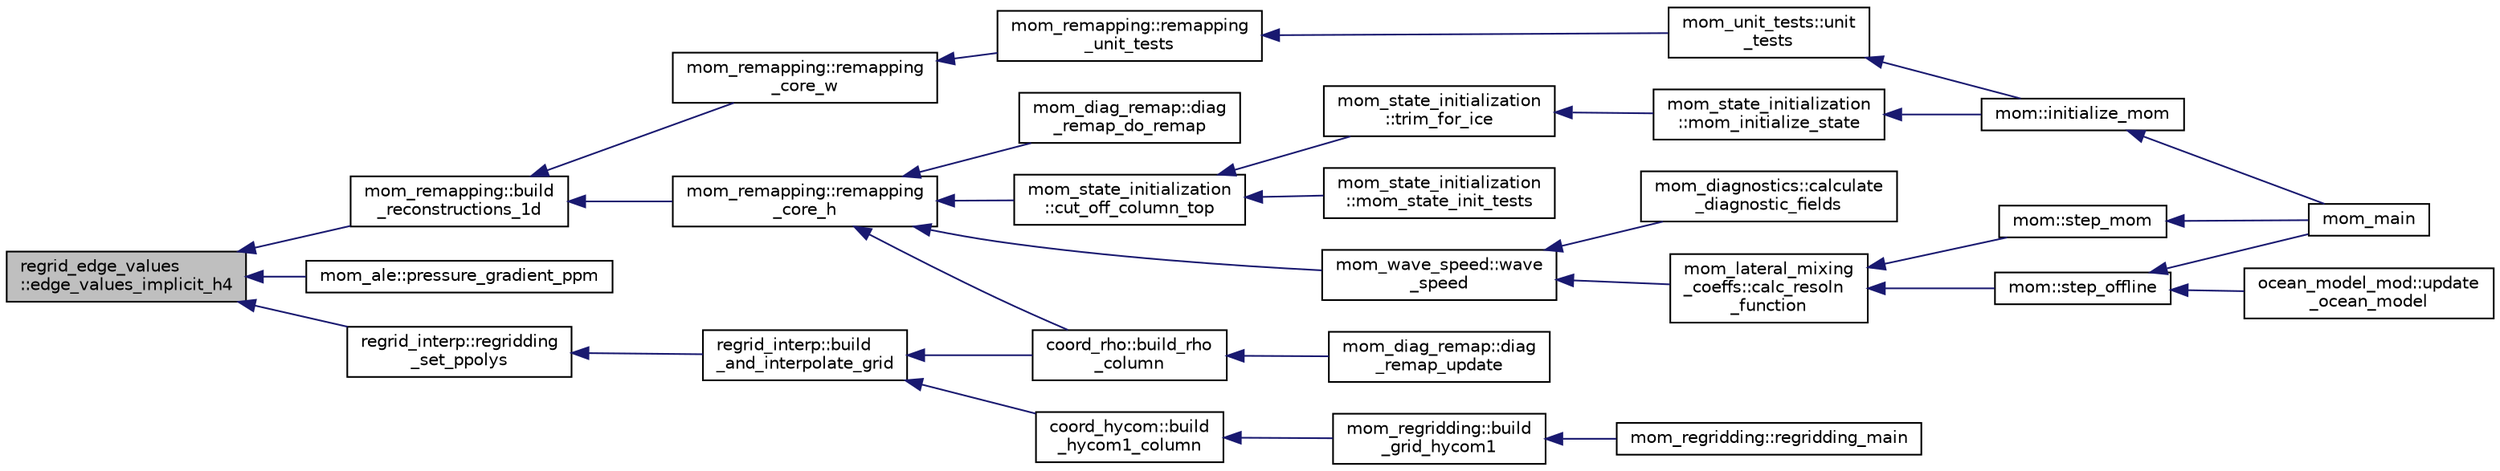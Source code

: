 digraph "regrid_edge_values::edge_values_implicit_h4"
{
 // INTERACTIVE_SVG=YES
  edge [fontname="Helvetica",fontsize="10",labelfontname="Helvetica",labelfontsize="10"];
  node [fontname="Helvetica",fontsize="10",shape=record];
  rankdir="LR";
  Node93 [label="regrid_edge_values\l::edge_values_implicit_h4",height=0.2,width=0.4,color="black", fillcolor="grey75", style="filled", fontcolor="black"];
  Node93 -> Node94 [dir="back",color="midnightblue",fontsize="10",style="solid",fontname="Helvetica"];
  Node94 [label="mom_remapping::build\l_reconstructions_1d",height=0.2,width=0.4,color="black", fillcolor="white", style="filled",URL="$namespacemom__remapping.html#a07d7276310f329f56560a1290bcb8b0a",tooltip="Creates polynomial reconstructions of u0 on the source grid h0. "];
  Node94 -> Node95 [dir="back",color="midnightblue",fontsize="10",style="solid",fontname="Helvetica"];
  Node95 [label="mom_remapping::remapping\l_core_h",height=0.2,width=0.4,color="black", fillcolor="white", style="filled",URL="$namespacemom__remapping.html#a9ed32f0c2764a3ead9311670315dc26c",tooltip="Remaps column of values u0 on grid h0 to grid h1 assuming the top edge is aligned. "];
  Node95 -> Node96 [dir="back",color="midnightblue",fontsize="10",style="solid",fontname="Helvetica"];
  Node96 [label="coord_rho::build_rho\l_column",height=0.2,width=0.4,color="black", fillcolor="white", style="filled",URL="$namespacecoord__rho.html#a6f5a56ba973e5e36820222a709614e40"];
  Node96 -> Node97 [dir="back",color="midnightblue",fontsize="10",style="solid",fontname="Helvetica"];
  Node97 [label="mom_diag_remap::diag\l_remap_update",height=0.2,width=0.4,color="black", fillcolor="white", style="filled",URL="$namespacemom__diag__remap.html#a1fb71d2982777f33bcbf183187e1819b",tooltip="Build/update target vertical grids for diagnostic remapping. "];
  Node95 -> Node98 [dir="back",color="midnightblue",fontsize="10",style="solid",fontname="Helvetica"];
  Node98 [label="mom_state_initialization\l::cut_off_column_top",height=0.2,width=0.4,color="black", fillcolor="white", style="filled",URL="$namespacemom__state__initialization.html#a71ee3c056ca59c1c3529a4ec22e09fe3",tooltip="Adjust the layer thicknesses by cutting away the top at the depth where the hydrostatic pressure matc..."];
  Node98 -> Node99 [dir="back",color="midnightblue",fontsize="10",style="solid",fontname="Helvetica"];
  Node99 [label="mom_state_initialization\l::mom_state_init_tests",height=0.2,width=0.4,color="black", fillcolor="white", style="filled",URL="$namespacemom__state__initialization.html#a5c77bf2b0ea9d28e28b661a2a42d3f88",tooltip="Run simple unit tests. "];
  Node98 -> Node100 [dir="back",color="midnightblue",fontsize="10",style="solid",fontname="Helvetica"];
  Node100 [label="mom_state_initialization\l::trim_for_ice",height=0.2,width=0.4,color="black", fillcolor="white", style="filled",URL="$namespacemom__state__initialization.html#ac29cd3c6b5de2b36b9690d800ac98a09",tooltip="Adjust the layer thicknesses by cutting away the top of each model column at the depth where the hydr..."];
  Node100 -> Node101 [dir="back",color="midnightblue",fontsize="10",style="solid",fontname="Helvetica"];
  Node101 [label="mom_state_initialization\l::mom_initialize_state",height=0.2,width=0.4,color="black", fillcolor="white", style="filled",URL="$namespacemom__state__initialization.html#af4e854627c6572332ba3fd895f169321"];
  Node101 -> Node102 [dir="back",color="midnightblue",fontsize="10",style="solid",fontname="Helvetica"];
  Node102 [label="mom::initialize_mom",height=0.2,width=0.4,color="black", fillcolor="white", style="filled",URL="$namespacemom.html#a0be2869fef30e1e0604facfe1b41555d",tooltip="This subroutine initializes MOM. "];
  Node102 -> Node103 [dir="back",color="midnightblue",fontsize="10",style="solid",fontname="Helvetica"];
  Node103 [label="mom_main",height=0.2,width=0.4,color="black", fillcolor="white", style="filled",URL="$MOM__driver_8F90.html#a08fffeb2d8e8acbf9ed4609be6d258c6"];
  Node95 -> Node104 [dir="back",color="midnightblue",fontsize="10",style="solid",fontname="Helvetica"];
  Node104 [label="mom_diag_remap::diag\l_remap_do_remap",height=0.2,width=0.4,color="black", fillcolor="white", style="filled",URL="$namespacemom__diag__remap.html#a4b76283906971bcb94e85c0ed25f4e7b",tooltip="Remap diagnostic field to alternative vertical grid. "];
  Node95 -> Node105 [dir="back",color="midnightblue",fontsize="10",style="solid",fontname="Helvetica"];
  Node105 [label="mom_wave_speed::wave\l_speed",height=0.2,width=0.4,color="black", fillcolor="white", style="filled",URL="$namespacemom__wave__speed.html#a72302e356c47c5055ba0b1a8714c772a",tooltip="Calculates the wave speed of the first baroclinic mode. "];
  Node105 -> Node106 [dir="back",color="midnightblue",fontsize="10",style="solid",fontname="Helvetica"];
  Node106 [label="mom_lateral_mixing\l_coeffs::calc_resoln\l_function",height=0.2,width=0.4,color="black", fillcolor="white", style="filled",URL="$namespacemom__lateral__mixing__coeffs.html#af206bc656869b4fc27d4d7e8a15d438e",tooltip="Calculates and stores the non-dimensional resolution functions. "];
  Node106 -> Node107 [dir="back",color="midnightblue",fontsize="10",style="solid",fontname="Helvetica"];
  Node107 [label="mom::step_mom",height=0.2,width=0.4,color="black", fillcolor="white", style="filled",URL="$namespacemom.html#a4c8332b095c6d295084089aa6b3b678a",tooltip="This subroutine orchestrates the time stepping of MOM. The adiabatic dynamics are stepped by calls to..."];
  Node107 -> Node103 [dir="back",color="midnightblue",fontsize="10",style="solid",fontname="Helvetica"];
  Node106 -> Node108 [dir="back",color="midnightblue",fontsize="10",style="solid",fontname="Helvetica"];
  Node108 [label="mom::step_offline",height=0.2,width=0.4,color="black", fillcolor="white", style="filled",URL="$namespacemom.html#ad56e17a755c7078ccea29ccbae4d5803",tooltip="step_offline is the main driver for running tracers offline in MOM6. This has been primarily develope..."];
  Node108 -> Node103 [dir="back",color="midnightblue",fontsize="10",style="solid",fontname="Helvetica"];
  Node108 -> Node109 [dir="back",color="midnightblue",fontsize="10",style="solid",fontname="Helvetica"];
  Node109 [label="ocean_model_mod::update\l_ocean_model",height=0.2,width=0.4,color="black", fillcolor="white", style="filled",URL="$namespaceocean__model__mod.html#ac9dc1795fc4799d6682f462857b42d62"];
  Node105 -> Node110 [dir="back",color="midnightblue",fontsize="10",style="solid",fontname="Helvetica"];
  Node110 [label="mom_diagnostics::calculate\l_diagnostic_fields",height=0.2,width=0.4,color="black", fillcolor="white", style="filled",URL="$namespacemom__diagnostics.html#abb6644248c28ab2e952361bfec436063",tooltip="Diagnostics not more naturally calculated elsewhere are computed here. "];
  Node94 -> Node111 [dir="back",color="midnightblue",fontsize="10",style="solid",fontname="Helvetica"];
  Node111 [label="mom_remapping::remapping\l_core_w",height=0.2,width=0.4,color="black", fillcolor="white", style="filled",URL="$namespacemom__remapping.html#a8b967872b8db2ac7d538991f7f255e56",tooltip="Remaps column of values u0 on grid h0 to implied grid h1 where the interfaces of h1 differ from those..."];
  Node111 -> Node112 [dir="back",color="midnightblue",fontsize="10",style="solid",fontname="Helvetica"];
  Node112 [label="mom_remapping::remapping\l_unit_tests",height=0.2,width=0.4,color="black", fillcolor="white", style="filled",URL="$namespacemom__remapping.html#a5849f564453d5ed76fb4feffd41eca26",tooltip="Runs unit tests on remapping functions. Should only be called from a single/root thread Returns True ..."];
  Node112 -> Node113 [dir="back",color="midnightblue",fontsize="10",style="solid",fontname="Helvetica"];
  Node113 [label="mom_unit_tests::unit\l_tests",height=0.2,width=0.4,color="black", fillcolor="white", style="filled",URL="$namespacemom__unit__tests.html#a71f3a2080872634c14a25a9411b59fe0",tooltip="Calls unit tests for other modules. Note that if a unit test returns true, a FATAL error is triggered..."];
  Node113 -> Node102 [dir="back",color="midnightblue",fontsize="10",style="solid",fontname="Helvetica"];
  Node93 -> Node114 [dir="back",color="midnightblue",fontsize="10",style="solid",fontname="Helvetica"];
  Node114 [label="mom_ale::pressure_gradient_ppm",height=0.2,width=0.4,color="black", fillcolor="white", style="filled",URL="$namespacemom__ale.html#aea1b73dedf1ae5f3db9fa0a6aa6ebaa0",tooltip="Use ppm reconstruction for pressure gradient (determine edge values) By using a PPM (limited piecewis..."];
  Node93 -> Node115 [dir="back",color="midnightblue",fontsize="10",style="solid",fontname="Helvetica"];
  Node115 [label="regrid_interp::regridding\l_set_ppolys",height=0.2,width=0.4,color="black", fillcolor="white", style="filled",URL="$namespaceregrid__interp.html#a1dfc0e2c1924dddd25b9102ec2ecf06e",tooltip="Given the set of target values and cell densities, this routine builds an interpolated profile for th..."];
  Node115 -> Node116 [dir="back",color="midnightblue",fontsize="10",style="solid",fontname="Helvetica"];
  Node116 [label="regrid_interp::build\l_and_interpolate_grid",height=0.2,width=0.4,color="black", fillcolor="white", style="filled",URL="$namespaceregrid__interp.html#a4d634eff5836d643ef27129fc934853a"];
  Node116 -> Node117 [dir="back",color="midnightblue",fontsize="10",style="solid",fontname="Helvetica"];
  Node117 [label="coord_hycom::build\l_hycom1_column",height=0.2,width=0.4,color="black", fillcolor="white", style="filled",URL="$namespacecoord__hycom.html#a863abf3f62297588e4a3065fbf9333ea",tooltip="Build a HyCOM coordinate column. "];
  Node117 -> Node118 [dir="back",color="midnightblue",fontsize="10",style="solid",fontname="Helvetica"];
  Node118 [label="mom_regridding::build\l_grid_hycom1",height=0.2,width=0.4,color="black", fillcolor="white", style="filled",URL="$namespacemom__regridding.html#ab3541b357806978862434ee19b1be774",tooltip="Builds a simple HyCOM-like grid with the deepest location of potential density interpolated from the ..."];
  Node118 -> Node119 [dir="back",color="midnightblue",fontsize="10",style="solid",fontname="Helvetica"];
  Node119 [label="mom_regridding::regridding_main",height=0.2,width=0.4,color="black", fillcolor="white", style="filled",URL="$namespacemom__regridding.html#ab354fe3423a39fef6f2b66f409b1682c"];
  Node116 -> Node96 [dir="back",color="midnightblue",fontsize="10",style="solid",fontname="Helvetica"];
}
